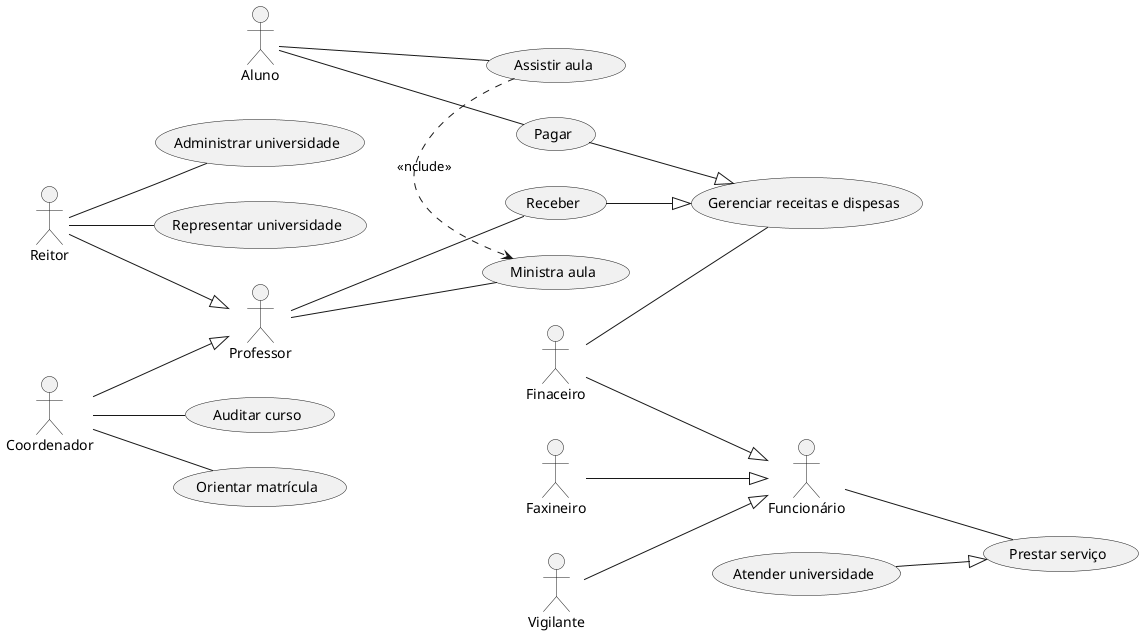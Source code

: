 @startuml
/'caso de uso do sistema universidade'/
left to right direction

  actor Reitor as re
  actor Professor as prof
  actor Coordenador as coo
  actor Finaceiro as fi
  actor Aluno as al
  actor Funcionário as fun 
  actor Vigilante as vi
  actor Faxineiro as fa 

  usecase "Ministra aula" as ac1
  usecase "Receber" as ac2
  usecase "Orientar matrícula" as ac3
  usecase "Auditar curso" as ac4
  usecase "Administrar universidade" as ac5
  usecase "Representar universidade" as ac6
  usecase "Assistir aula" as uc7
  usecase "Pagar" as uc8
  usecase "Prestar serviço" as uc9
  usecase "Atender universidade" as op1
  usecase "Gerenciar receitas e dispesas" as uc11
  uc7.> ac1 :<<nclude>>
  prof -- ac1
  prof -- ac2
  coo -- ac3
  coo -- ac4
  re -- ac5
  re -- ac6
  al -- uc8
  al -- uc7
  fi -- uc11
  fun -- uc9
  op1--|> uc9
  ac2--|>uc11
  uc8--|>uc11
  coo--|>prof
  re --|>prof
  fa --|>fun
  vi --|>fun
  fi --|>fun
@enduml